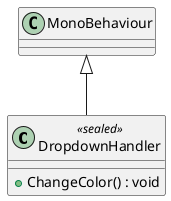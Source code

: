 @startuml
class DropdownHandler <<sealed>> {
    + ChangeColor() : void
}
MonoBehaviour <|-- DropdownHandler
@enduml
